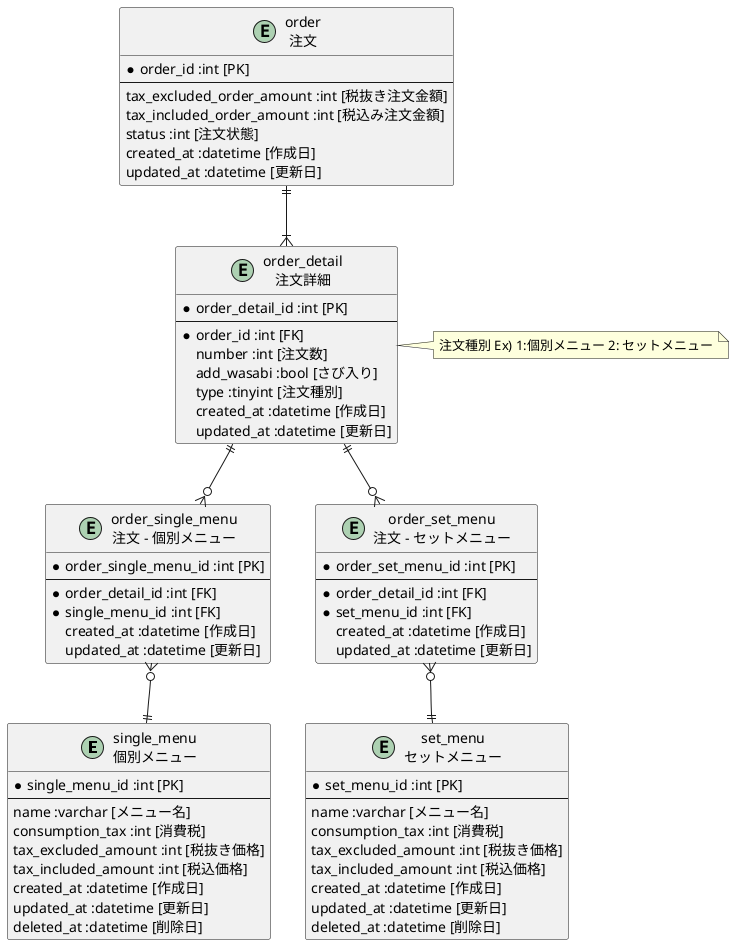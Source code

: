 @startuml

entity single_menu as "single_menu\n個別メニュー" {
  *single_menu_id :int [PK]
  --
  name :varchar [メニュー名]
  consumption_tax :int [消費税]
  tax_excluded_amount :int [税抜き価格]
  tax_included_amount :int [税込価格]
  created_at :datetime [作成日]
  updated_at :datetime [更新日]
  deleted_at :datetime [削除日]
}

entity order_single_menu as "order_single_menu\n注文 - 個別メニュー" {
  *order_single_menu_id :int [PK]
  --
  *order_detail_id :int [FK]
  *single_menu_id :int [FK]
  created_at :datetime [作成日]
  updated_at :datetime [更新日]
}

entity set_menu as "set_menu\nセットメニュー" {
  *set_menu_id :int [PK]
  --
  name :varchar [メニュー名]
  consumption_tax :int [消費税]
  tax_excluded_amount :int [税抜き価格]
  tax_included_amount :int [税込価格]
  created_at :datetime [作成日]
  updated_at :datetime [更新日]
  deleted_at :datetime [削除日]
}

entity order_set_menu as "order_set_menu\n注文 - セットメニュー" {
  *order_set_menu_id :int [PK]
  --
  *order_detail_id :int [FK]
  *set_menu_id :int [FK]
  created_at :datetime [作成日]
  updated_at :datetime [更新日]
}

entity order as "order\n注文" {
  *order_id :int [PK]
  --
  tax_excluded_order_amount :int [税抜き注文金額]
  tax_included_order_amount :int [税込み注文金額]
  status :int [注文状態]
  created_at :datetime [作成日]
  updated_at :datetime [更新日]
}

entity order_detail as "order_detail\n注文詳細" {
  *order_detail_id :int [PK]
  --
  *order_id :int [FK]
  number :int [注文数]
  add_wasabi :bool [さび入り]
  type :tinyint [注文種別]
  created_at :datetime [作成日]
  updated_at :datetime [更新日]
}

note right: 注文種別 Ex) 1:個別メニュー 2: セットメニュー

order ||-d-|{ order_detail
order_detail ||--o{ order_single_menu
order_detail ||--o{ order_set_menu
order_single_menu }o--|| single_menu
order_set_menu }o--|| set_menu

@enduml